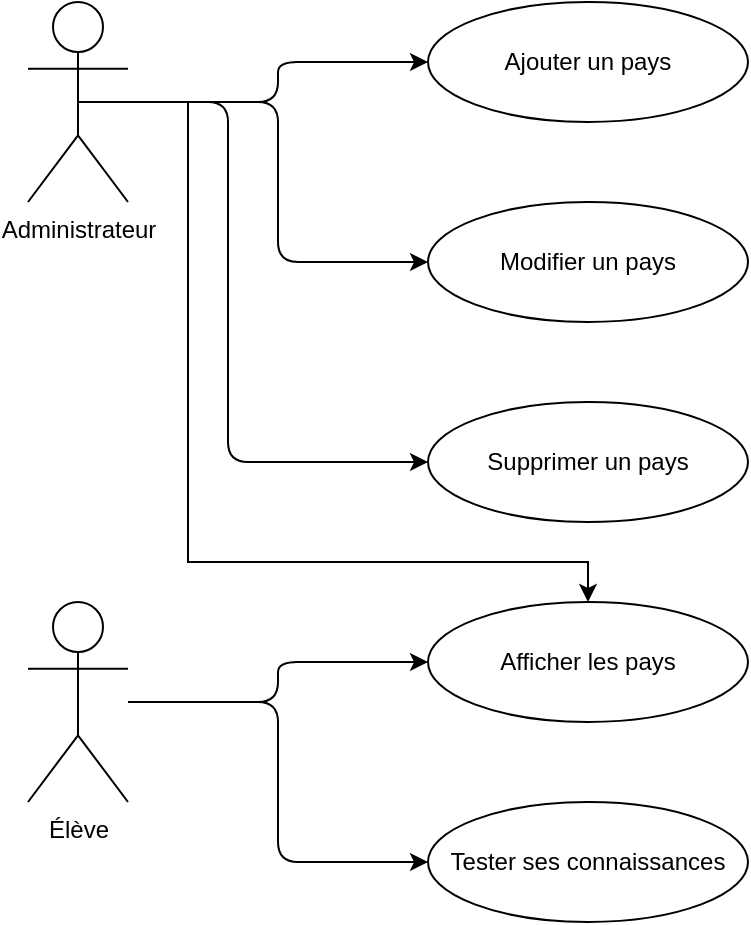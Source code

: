 <mxfile version="25.0.3">
  <diagram id="useCaseDiagram" name="Cas d&#39;utilisation">
    <mxGraphModel dx="1050" dy="658" grid="1" gridSize="10" guides="1" tooltips="1" connect="1" arrows="1" fold="1" page="1" pageScale="1" pageWidth="827" pageHeight="1169" math="0" shadow="0">
      <root>
        <mxCell id="0" />
        <mxCell id="1" parent="0" />
        <mxCell id="dA6-tcw_dBqociSrExmY-1" style="edgeStyle=orthogonalEdgeStyle;rounded=0;orthogonalLoop=1;jettySize=auto;html=1;exitX=0.5;exitY=0.5;exitDx=0;exitDy=0;exitPerimeter=0;" edge="1" parent="1" source="actor-admin" target="uc-display-countries">
          <mxGeometry relative="1" as="geometry">
            <mxPoint x="180" y="500" as="targetPoint" />
            <Array as="points">
              <mxPoint x="180" y="250" />
              <mxPoint x="180" y="480" />
              <mxPoint x="380" y="480" />
            </Array>
          </mxGeometry>
        </mxCell>
        <mxCell id="actor-admin" value="Administrateur" style="shape=umlActor;verticalLabelPosition=bottom;verticalAlign=top;html=1;" parent="1" vertex="1">
          <mxGeometry x="100" y="200" width="50" height="100" as="geometry" />
        </mxCell>
        <mxCell id="actor-eleve" value="Élève" style="shape=umlActor;verticalLabelPosition=bottom;verticalAlign=top;html=1;" parent="1" vertex="1">
          <mxGeometry x="100" y="500" width="50" height="100" as="geometry" />
        </mxCell>
        <mxCell id="uc-add-country" value="Ajouter un pays" style="ellipse;whiteSpace=wrap;html=1;" parent="1" vertex="1">
          <mxGeometry x="300" y="200" width="160" height="60" as="geometry" />
        </mxCell>
        <mxCell id="uc-modify-country" value="Modifier un pays" style="ellipse;whiteSpace=wrap;html=1;" parent="1" vertex="1">
          <mxGeometry x="300" y="300" width="160" height="60" as="geometry" />
        </mxCell>
        <mxCell id="uc-delete-country" value="Supprimer un pays" style="ellipse;whiteSpace=wrap;html=1;" parent="1" vertex="1">
          <mxGeometry x="300" y="400" width="160" height="60" as="geometry" />
        </mxCell>
        <mxCell id="uc-display-countries" value="Afficher les pays" style="ellipse;whiteSpace=wrap;html=1;" parent="1" vertex="1">
          <mxGeometry x="300" y="500" width="160" height="60" as="geometry" />
        </mxCell>
        <mxCell id="uc-test-knowledge" value="Tester ses connaissances" style="ellipse;whiteSpace=wrap;html=1;" parent="1" vertex="1">
          <mxGeometry x="300" y="600" width="160" height="60" as="geometry" />
        </mxCell>
        <mxCell id="conn-admin-add" style="edgeStyle=orthogonalEdgeStyle;" parent="1" source="actor-admin" target="uc-add-country" edge="1">
          <mxGeometry relative="1" as="geometry" />
        </mxCell>
        <mxCell id="conn-admin-modify" style="edgeStyle=orthogonalEdgeStyle;" parent="1" source="actor-admin" target="uc-modify-country" edge="1">
          <mxGeometry relative="1" as="geometry" />
        </mxCell>
        <mxCell id="conn-admin-delete" style="edgeStyle=orthogonalEdgeStyle;" parent="1" source="actor-admin" target="uc-delete-country" edge="1">
          <mxGeometry relative="1" as="geometry">
            <Array as="points">
              <mxPoint x="200" y="250" />
              <mxPoint x="200" y="430" />
            </Array>
          </mxGeometry>
        </mxCell>
        <mxCell id="conn-eleve-display" style="edgeStyle=orthogonalEdgeStyle;" parent="1" source="actor-eleve" target="uc-display-countries" edge="1">
          <mxGeometry relative="1" as="geometry" />
        </mxCell>
        <mxCell id="conn-eleve-test" style="edgeStyle=orthogonalEdgeStyle;" parent="1" source="actor-eleve" target="uc-test-knowledge" edge="1">
          <mxGeometry relative="1" as="geometry" />
        </mxCell>
      </root>
    </mxGraphModel>
  </diagram>
</mxfile>

